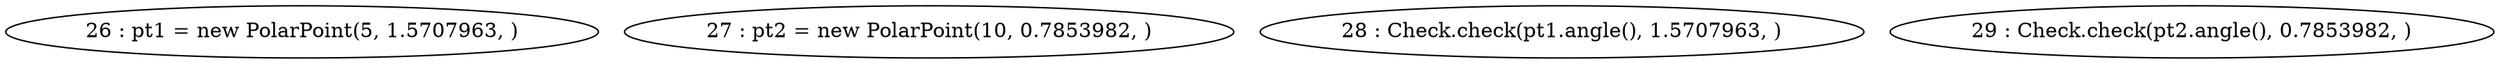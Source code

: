 digraph G {
"26 : pt1 = new PolarPoint(5, 1.5707963, )"
"27 : pt2 = new PolarPoint(10, 0.7853982, )"
"28 : Check.check(pt1.angle(), 1.5707963, )"
"29 : Check.check(pt2.angle(), 0.7853982, )"
}